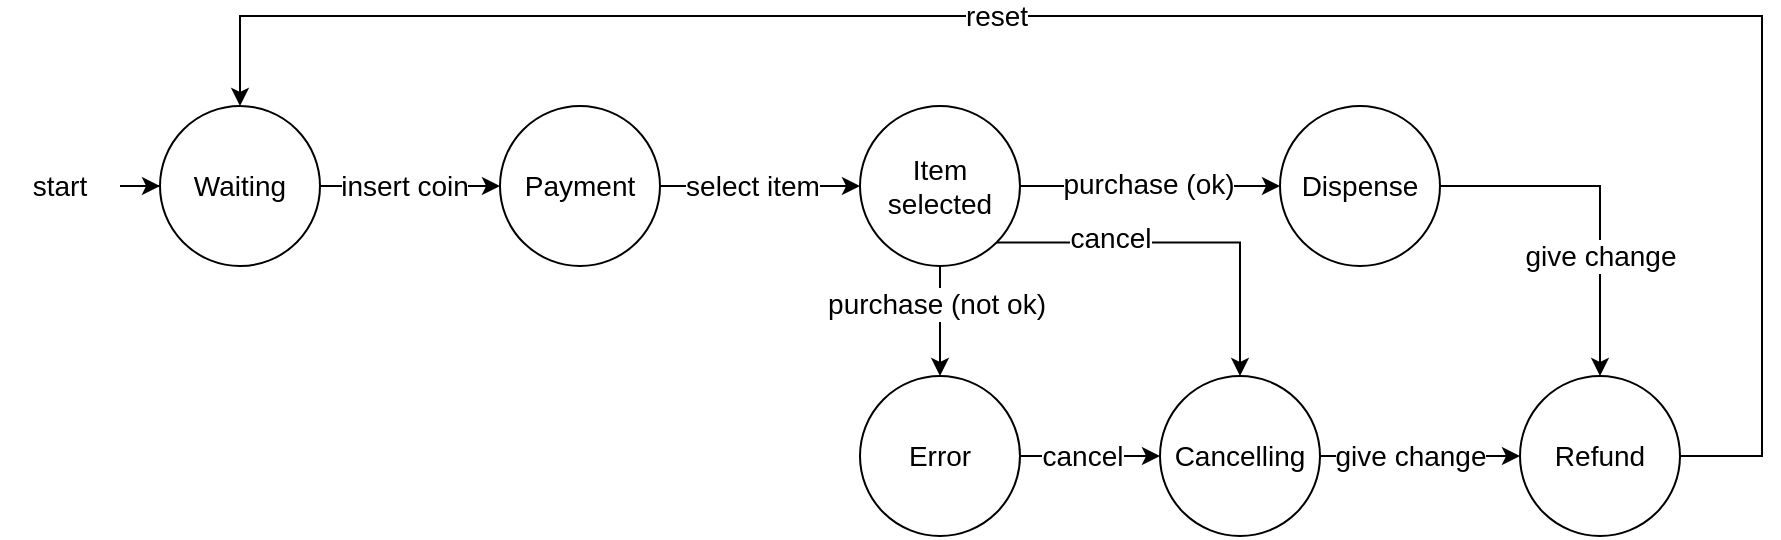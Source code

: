 <mxfile version="24.3.0" type="device">
  <diagram name="Страница — 1" id="2PJm0SNak5wCUza1YK8Q">
    <mxGraphModel dx="880" dy="810" grid="1" gridSize="10" guides="1" tooltips="1" connect="1" arrows="1" fold="1" page="1" pageScale="1" pageWidth="1800" pageHeight="1800" math="0" shadow="0">
      <root>
        <mxCell id="0" />
        <mxCell id="1" parent="0" />
        <mxCell id="YS4OgWSnTCvzOmMy7UN--3" value="" style="edgeStyle=orthogonalEdgeStyle;rounded=0;orthogonalLoop=1;jettySize=auto;html=1;" edge="1" parent="1" source="YS4OgWSnTCvzOmMy7UN--1" target="YS4OgWSnTCvzOmMy7UN--2">
          <mxGeometry relative="1" as="geometry" />
        </mxCell>
        <mxCell id="YS4OgWSnTCvzOmMy7UN--1" value="&lt;font style=&quot;font-size: 14px;&quot;&gt;start&lt;/font&gt;" style="text;html=1;align=center;verticalAlign=middle;whiteSpace=wrap;rounded=0;" vertex="1" parent="1">
          <mxGeometry x="80" y="400" width="60" height="30" as="geometry" />
        </mxCell>
        <mxCell id="YS4OgWSnTCvzOmMy7UN--5" value="" style="edgeStyle=orthogonalEdgeStyle;rounded=0;orthogonalLoop=1;jettySize=auto;html=1;" edge="1" parent="1" source="YS4OgWSnTCvzOmMy7UN--2" target="YS4OgWSnTCvzOmMy7UN--4">
          <mxGeometry relative="1" as="geometry" />
        </mxCell>
        <mxCell id="YS4OgWSnTCvzOmMy7UN--6" value="&lt;font style=&quot;font-size: 14px;&quot;&gt;insert coin&lt;/font&gt;" style="edgeLabel;html=1;align=center;verticalAlign=middle;resizable=0;points=[];" vertex="1" connectable="0" parent="YS4OgWSnTCvzOmMy7UN--5">
          <mxGeometry x="0.033" y="4" relative="1" as="geometry">
            <mxPoint x="-5" y="4" as="offset" />
          </mxGeometry>
        </mxCell>
        <mxCell id="YS4OgWSnTCvzOmMy7UN--2" value="&lt;font style=&quot;font-size: 14px;&quot;&gt;Waiting&lt;/font&gt;" style="ellipse;whiteSpace=wrap;html=1;aspect=fixed;" vertex="1" parent="1">
          <mxGeometry x="160" y="375" width="80" height="80" as="geometry" />
        </mxCell>
        <mxCell id="YS4OgWSnTCvzOmMy7UN--8" value="" style="edgeStyle=orthogonalEdgeStyle;rounded=0;orthogonalLoop=1;jettySize=auto;html=1;" edge="1" parent="1" source="YS4OgWSnTCvzOmMy7UN--4" target="YS4OgWSnTCvzOmMy7UN--7">
          <mxGeometry relative="1" as="geometry" />
        </mxCell>
        <mxCell id="YS4OgWSnTCvzOmMy7UN--17" value="&lt;font style=&quot;font-size: 14px;&quot;&gt;select item&lt;/font&gt;" style="edgeLabel;html=1;align=center;verticalAlign=middle;resizable=0;points=[];" vertex="1" connectable="0" parent="YS4OgWSnTCvzOmMy7UN--8">
          <mxGeometry x="-0.025" relative="1" as="geometry">
            <mxPoint x="-3" as="offset" />
          </mxGeometry>
        </mxCell>
        <mxCell id="YS4OgWSnTCvzOmMy7UN--4" value="&lt;font style=&quot;font-size: 14px;&quot;&gt;Payment&lt;/font&gt;" style="ellipse;whiteSpace=wrap;html=1;aspect=fixed;" vertex="1" parent="1">
          <mxGeometry x="330" y="375" width="80" height="80" as="geometry" />
        </mxCell>
        <mxCell id="YS4OgWSnTCvzOmMy7UN--19" value="" style="edgeStyle=orthogonalEdgeStyle;rounded=0;orthogonalLoop=1;jettySize=auto;html=1;" edge="1" parent="1" source="YS4OgWSnTCvzOmMy7UN--7" target="YS4OgWSnTCvzOmMy7UN--18">
          <mxGeometry relative="1" as="geometry" />
        </mxCell>
        <mxCell id="YS4OgWSnTCvzOmMy7UN--22" value="&lt;font style=&quot;font-size: 14px;&quot;&gt;purchase (ok)&lt;/font&gt;" style="edgeLabel;html=1;align=center;verticalAlign=middle;resizable=0;points=[];" vertex="1" connectable="0" parent="YS4OgWSnTCvzOmMy7UN--19">
          <mxGeometry x="0.025" y="1" relative="1" as="geometry">
            <mxPoint x="-3" as="offset" />
          </mxGeometry>
        </mxCell>
        <mxCell id="YS4OgWSnTCvzOmMy7UN--24" value="" style="edgeStyle=orthogonalEdgeStyle;rounded=0;orthogonalLoop=1;jettySize=auto;html=1;" edge="1" parent="1" source="YS4OgWSnTCvzOmMy7UN--7" target="YS4OgWSnTCvzOmMy7UN--23">
          <mxGeometry relative="1" as="geometry" />
        </mxCell>
        <mxCell id="YS4OgWSnTCvzOmMy7UN--25" value="&lt;font style=&quot;font-size: 14px;&quot;&gt;purchase (not ok)&lt;/font&gt;" style="edgeLabel;html=1;align=center;verticalAlign=middle;resizable=0;points=[];" vertex="1" connectable="0" parent="YS4OgWSnTCvzOmMy7UN--24">
          <mxGeometry x="-0.305" y="-2" relative="1" as="geometry">
            <mxPoint as="offset" />
          </mxGeometry>
        </mxCell>
        <mxCell id="YS4OgWSnTCvzOmMy7UN--28" style="edgeStyle=orthogonalEdgeStyle;rounded=0;orthogonalLoop=1;jettySize=auto;html=1;exitX=1;exitY=1;exitDx=0;exitDy=0;entryX=0.5;entryY=0;entryDx=0;entryDy=0;" edge="1" parent="1" source="YS4OgWSnTCvzOmMy7UN--7" target="YS4OgWSnTCvzOmMy7UN--26">
          <mxGeometry relative="1" as="geometry" />
        </mxCell>
        <mxCell id="YS4OgWSnTCvzOmMy7UN--29" value="&lt;font style=&quot;font-size: 14px;&quot;&gt;cancel&lt;/font&gt;" style="edgeLabel;html=1;align=center;verticalAlign=middle;resizable=0;points=[];" vertex="1" connectable="0" parent="YS4OgWSnTCvzOmMy7UN--28">
          <mxGeometry x="-0.398" y="-2" relative="1" as="geometry">
            <mxPoint y="-5" as="offset" />
          </mxGeometry>
        </mxCell>
        <mxCell id="YS4OgWSnTCvzOmMy7UN--7" value="&lt;font style=&quot;font-size: 14px;&quot;&gt;Item selected&lt;/font&gt;" style="ellipse;whiteSpace=wrap;html=1;aspect=fixed;" vertex="1" parent="1">
          <mxGeometry x="510" y="375" width="80" height="80" as="geometry" />
        </mxCell>
        <mxCell id="YS4OgWSnTCvzOmMy7UN--34" style="edgeStyle=orthogonalEdgeStyle;rounded=0;orthogonalLoop=1;jettySize=auto;html=1;exitX=1;exitY=0.5;exitDx=0;exitDy=0;entryX=0.5;entryY=0;entryDx=0;entryDy=0;" edge="1" parent="1" source="YS4OgWSnTCvzOmMy7UN--18" target="YS4OgWSnTCvzOmMy7UN--31">
          <mxGeometry relative="1" as="geometry" />
        </mxCell>
        <mxCell id="YS4OgWSnTCvzOmMy7UN--37" value="&lt;font style=&quot;font-size: 14px;&quot;&gt;give change&lt;/font&gt;" style="edgeLabel;html=1;align=center;verticalAlign=middle;resizable=0;points=[];" vertex="1" connectable="0" parent="YS4OgWSnTCvzOmMy7UN--34">
          <mxGeometry x="-0.609" relative="1" as="geometry">
            <mxPoint x="46" y="35" as="offset" />
          </mxGeometry>
        </mxCell>
        <mxCell id="YS4OgWSnTCvzOmMy7UN--18" value="&lt;font style=&quot;font-size: 14px;&quot;&gt;Dispense&lt;/font&gt;" style="ellipse;whiteSpace=wrap;html=1;" vertex="1" parent="1">
          <mxGeometry x="720" y="375" width="80" height="80" as="geometry" />
        </mxCell>
        <mxCell id="YS4OgWSnTCvzOmMy7UN--27" value="" style="edgeStyle=orthogonalEdgeStyle;rounded=0;orthogonalLoop=1;jettySize=auto;html=1;" edge="1" parent="1" source="YS4OgWSnTCvzOmMy7UN--23" target="YS4OgWSnTCvzOmMy7UN--26">
          <mxGeometry relative="1" as="geometry" />
        </mxCell>
        <mxCell id="YS4OgWSnTCvzOmMy7UN--30" value="&lt;font style=&quot;font-size: 14px;&quot;&gt;cancel&lt;/font&gt;" style="edgeLabel;html=1;align=center;verticalAlign=middle;resizable=0;points=[];" vertex="1" connectable="0" parent="YS4OgWSnTCvzOmMy7UN--27">
          <mxGeometry x="-0.267" y="-1" relative="1" as="geometry">
            <mxPoint x="5" y="-1" as="offset" />
          </mxGeometry>
        </mxCell>
        <mxCell id="YS4OgWSnTCvzOmMy7UN--23" value="&lt;font style=&quot;font-size: 14px;&quot;&gt;Error&lt;/font&gt;" style="ellipse;whiteSpace=wrap;html=1;" vertex="1" parent="1">
          <mxGeometry x="510" y="510" width="80" height="80" as="geometry" />
        </mxCell>
        <mxCell id="YS4OgWSnTCvzOmMy7UN--32" value="" style="edgeStyle=orthogonalEdgeStyle;rounded=0;orthogonalLoop=1;jettySize=auto;html=1;" edge="1" parent="1" source="YS4OgWSnTCvzOmMy7UN--26" target="YS4OgWSnTCvzOmMy7UN--31">
          <mxGeometry relative="1" as="geometry" />
        </mxCell>
        <mxCell id="YS4OgWSnTCvzOmMy7UN--33" value="&lt;font style=&quot;font-size: 14px;&quot;&gt;give change&lt;/font&gt;" style="edgeLabel;html=1;align=center;verticalAlign=middle;resizable=0;points=[];" vertex="1" connectable="0" parent="YS4OgWSnTCvzOmMy7UN--32">
          <mxGeometry x="0.125" y="2" relative="1" as="geometry">
            <mxPoint x="-12" y="2" as="offset" />
          </mxGeometry>
        </mxCell>
        <mxCell id="YS4OgWSnTCvzOmMy7UN--26" value="&lt;font style=&quot;font-size: 14px;&quot;&gt;Cancelling&lt;/font&gt;" style="ellipse;whiteSpace=wrap;html=1;" vertex="1" parent="1">
          <mxGeometry x="660" y="510" width="80" height="80" as="geometry" />
        </mxCell>
        <mxCell id="YS4OgWSnTCvzOmMy7UN--40" style="edgeStyle=orthogonalEdgeStyle;rounded=0;orthogonalLoop=1;jettySize=auto;html=1;exitX=1;exitY=0.5;exitDx=0;exitDy=0;entryX=0.5;entryY=0;entryDx=0;entryDy=0;" edge="1" parent="1" source="YS4OgWSnTCvzOmMy7UN--31" target="YS4OgWSnTCvzOmMy7UN--2">
          <mxGeometry relative="1" as="geometry">
            <mxPoint x="200" y="310" as="targetPoint" />
            <Array as="points">
              <mxPoint x="961" y="550" />
              <mxPoint x="961" y="330" />
              <mxPoint x="200" y="330" />
            </Array>
          </mxGeometry>
        </mxCell>
        <mxCell id="YS4OgWSnTCvzOmMy7UN--42" value="&lt;font style=&quot;font-size: 14px;&quot;&gt;reset&lt;/font&gt;" style="edgeLabel;html=1;align=center;verticalAlign=middle;resizable=0;points=[];" vertex="1" connectable="0" parent="YS4OgWSnTCvzOmMy7UN--40">
          <mxGeometry x="0.207" y="1" relative="1" as="geometry">
            <mxPoint y="-1" as="offset" />
          </mxGeometry>
        </mxCell>
        <mxCell id="YS4OgWSnTCvzOmMy7UN--31" value="&lt;font style=&quot;font-size: 14px;&quot;&gt;Refund&lt;/font&gt;" style="ellipse;whiteSpace=wrap;html=1;" vertex="1" parent="1">
          <mxGeometry x="840" y="510" width="80" height="80" as="geometry" />
        </mxCell>
      </root>
    </mxGraphModel>
  </diagram>
</mxfile>
